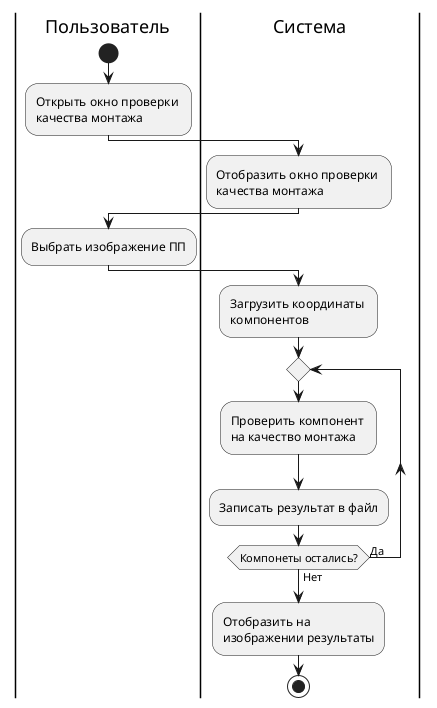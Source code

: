 @startuml montage

|Пользователь|
start
:Открыть окно проверки \nкачества монтажа;

|Система|
:Отобразить окно проверки \nкачества монтажа;
|Пользователь|
:Выбрать изображение ПП;
|Система|
:Загрузить координаты \nкомпонентов;
repeat
:Проверить компонент \nна качество монтажа;
:Записать результат в файл;
repeat while (Компонеты остались?) is (Да) not(Нет)
:Отобразить на \nизображении результаты;
stop
@enduml